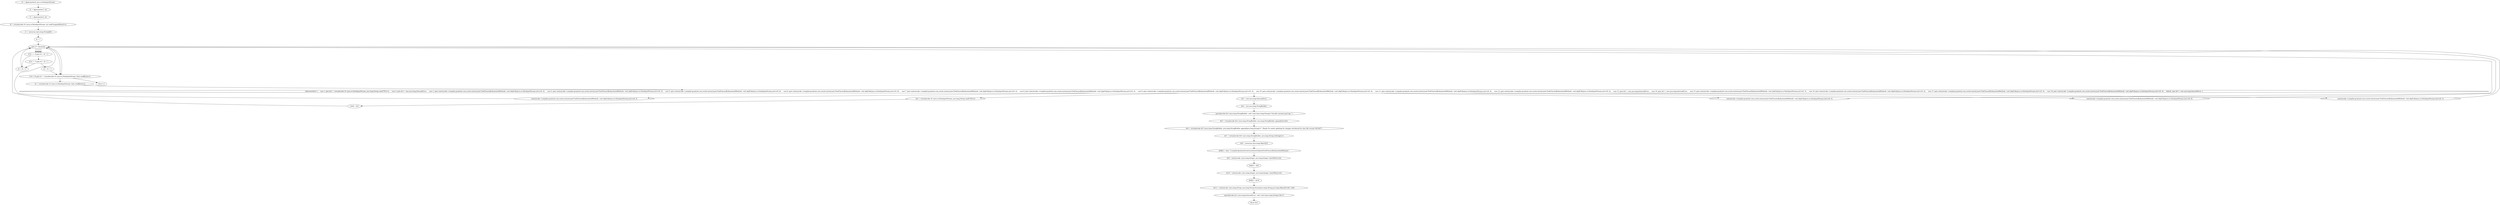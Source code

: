 digraph "unitGraph" {
    "r0 := @parameter0: java.io.DataInputStream"
    "i2 := @parameter1: int"
    "i3 := @parameter2: int"
    "i0 = virtualinvoke r0.<java.io.DataInputStream: int readUnsignedShort()>()"
    "r1 = newarray (java.lang.String)[i0]"
    "i4 = 1"
    "goto [?= (branch)]"
    "b1 = virtualinvoke r0.<java.io.DataInputStream: byte readByte()>()"
    "tableswitch(b1) {     case 1: goto $r2 = virtualinvoke r0.<java.io.DataInputStream: java.lang.String readUTF()>();     case 2: goto $r3 = new java.lang.InternalError;     case 3: goto staticinvoke <compiler.graalunit.com.oracle.mxtool.junit.FindClassesByAnnotatedMethods: void skipFully(java.io.DataInputStream,int)>(r0, 4);     case 4: goto staticinvoke <compiler.graalunit.com.oracle.mxtool.junit.FindClassesByAnnotatedMethods: void skipFully(java.io.DataInputStream,int)>(r0, 4);     case 5: goto staticinvoke <compiler.graalunit.com.oracle.mxtool.junit.FindClassesByAnnotatedMethods: void skipFully(java.io.DataInputStream,int)>(r0, 8);     case 6: goto staticinvoke <compiler.graalunit.com.oracle.mxtool.junit.FindClassesByAnnotatedMethods: void skipFully(java.io.DataInputStream,int)>(r0, 8);     case 7: goto staticinvoke <compiler.graalunit.com.oracle.mxtool.junit.FindClassesByAnnotatedMethods: void skipFully(java.io.DataInputStream,int)>(r0, 2);     case 8: goto staticinvoke <compiler.graalunit.com.oracle.mxtool.junit.FindClassesByAnnotatedMethods: void skipFully(java.io.DataInputStream,int)>(r0, 2);     case 9: goto staticinvoke <compiler.graalunit.com.oracle.mxtool.junit.FindClassesByAnnotatedMethods: void skipFully(java.io.DataInputStream,int)>(r0, 4);     case 10: goto staticinvoke <compiler.graalunit.com.oracle.mxtool.junit.FindClassesByAnnotatedMethods: void skipFully(java.io.DataInputStream,int)>(r0, 4);     case 11: goto staticinvoke <compiler.graalunit.com.oracle.mxtool.junit.FindClassesByAnnotatedMethods: void skipFully(java.io.DataInputStream,int)>(r0, 4);     case 12: goto staticinvoke <compiler.graalunit.com.oracle.mxtool.junit.FindClassesByAnnotatedMethods: void skipFully(java.io.DataInputStream,int)>(r0, 4);     case 13: goto $r3 = new java.lang.InternalError;     case 14: goto $r3 = new java.lang.InternalError;     case 15: goto staticinvoke <compiler.graalunit.com.oracle.mxtool.junit.FindClassesByAnnotatedMethods: void skipFully(java.io.DataInputStream,int)>(r0, 3);     case 16: goto staticinvoke <compiler.graalunit.com.oracle.mxtool.junit.FindClassesByAnnotatedMethods: void skipFully(java.io.DataInputStream,int)>(r0, 2);     case 17: goto staticinvoke <compiler.graalunit.com.oracle.mxtool.junit.FindClassesByAnnotatedMethods: void skipFully(java.io.DataInputStream,int)>(r0, 4);     case 18: goto staticinvoke <compiler.graalunit.com.oracle.mxtool.junit.FindClassesByAnnotatedMethods: void skipFully(java.io.DataInputStream,int)>(r0, 4);     default: goto $r3 = new java.lang.InternalError; }"
    "staticinvoke <compiler.graalunit.com.oracle.mxtool.junit.FindClassesByAnnotatedMethods: void skipFully(java.io.DataInputStream,int)>(r0, 2)"
    "staticinvoke <compiler.graalunit.com.oracle.mxtool.junit.FindClassesByAnnotatedMethods: void skipFully(java.io.DataInputStream,int)>(r0, 4)"
    "staticinvoke <compiler.graalunit.com.oracle.mxtool.junit.FindClassesByAnnotatedMethods: void skipFully(java.io.DataInputStream,int)>(r0, 8)"
    "$r2 = virtualinvoke r0.<java.io.DataInputStream: java.lang.String readUTF()>()"
    "r1[i4] = $r2"
    "staticinvoke <compiler.graalunit.com.oracle.mxtool.junit.FindClassesByAnnotatedMethods: void skipFully(java.io.DataInputStream,int)>(r0, 3)"
    "$r3 = new java.lang.InternalError"
    "$r4 = new java.lang.StringBuilder"
    "specialinvoke $r4.<java.lang.StringBuilder: void <init>(java.lang.String)>(\"Invalid constant pool tag: \")"
    "$r5 = virtualinvoke $r4.<java.lang.StringBuilder: java.lang.StringBuilder append(int)>(b1)"
    "$r6 = virtualinvoke $r5.<java.lang.StringBuilder: java.lang.StringBuilder append(java.lang.String)>(\". Maybe %s needs updating for changes introduced by class file version %d.%d?\")"
    "$r7 = virtualinvoke $r6.<java.lang.StringBuilder: java.lang.String toString()>()"
    "$r8 = newarray (java.lang.Object)[3]"
    "$r8[0] = class \"Lcompiler/graalunit/com/oracle/mxtool/junit/FindClassesByAnnotatedMethods;\""
    "$r9 = staticinvoke <java.lang.Integer: java.lang.Integer valueOf(int)>(i2)"
    "$r8[1] = $r9"
    "$r10 = staticinvoke <java.lang.Integer: java.lang.Integer valueOf(int)>(i3)"
    "$r8[2] = $r10"
    "$r11 = staticinvoke <java.lang.String: java.lang.String format(java.lang.String,java.lang.Object[])>($r7, $r8)"
    "specialinvoke $r3.<java.lang.InternalError: void <init>(java.lang.String)>($r11)"
    "throw $r3"
    "if b1 == 6 goto i4 = i4 + 2"
    "if b1 != 5 goto i4 = i4 + 1"
    "i4 = i4 + 2"
    "i4 = i4 + 1"
    "if i4 < i0 goto b1 = virtualinvoke r0.<java.io.DataInputStream: byte readByte()>()"
    "return r1"
    "r0 := @parameter0: java.io.DataInputStream"->"i2 := @parameter1: int";
    "i2 := @parameter1: int"->"i3 := @parameter2: int";
    "i3 := @parameter2: int"->"i0 = virtualinvoke r0.<java.io.DataInputStream: int readUnsignedShort()>()";
    "i0 = virtualinvoke r0.<java.io.DataInputStream: int readUnsignedShort()>()"->"r1 = newarray (java.lang.String)[i0]";
    "r1 = newarray (java.lang.String)[i0]"->"i4 = 1";
    "i4 = 1"->"goto [?= (branch)]";
    "goto [?= (branch)]"->"if i4 < i0 goto b1 = virtualinvoke r0.<java.io.DataInputStream: byte readByte()>()";
    "b1 = virtualinvoke r0.<java.io.DataInputStream: byte readByte()>()"->"tableswitch(b1) {     case 1: goto $r2 = virtualinvoke r0.<java.io.DataInputStream: java.lang.String readUTF()>();     case 2: goto $r3 = new java.lang.InternalError;     case 3: goto staticinvoke <compiler.graalunit.com.oracle.mxtool.junit.FindClassesByAnnotatedMethods: void skipFully(java.io.DataInputStream,int)>(r0, 4);     case 4: goto staticinvoke <compiler.graalunit.com.oracle.mxtool.junit.FindClassesByAnnotatedMethods: void skipFully(java.io.DataInputStream,int)>(r0, 4);     case 5: goto staticinvoke <compiler.graalunit.com.oracle.mxtool.junit.FindClassesByAnnotatedMethods: void skipFully(java.io.DataInputStream,int)>(r0, 8);     case 6: goto staticinvoke <compiler.graalunit.com.oracle.mxtool.junit.FindClassesByAnnotatedMethods: void skipFully(java.io.DataInputStream,int)>(r0, 8);     case 7: goto staticinvoke <compiler.graalunit.com.oracle.mxtool.junit.FindClassesByAnnotatedMethods: void skipFully(java.io.DataInputStream,int)>(r0, 2);     case 8: goto staticinvoke <compiler.graalunit.com.oracle.mxtool.junit.FindClassesByAnnotatedMethods: void skipFully(java.io.DataInputStream,int)>(r0, 2);     case 9: goto staticinvoke <compiler.graalunit.com.oracle.mxtool.junit.FindClassesByAnnotatedMethods: void skipFully(java.io.DataInputStream,int)>(r0, 4);     case 10: goto staticinvoke <compiler.graalunit.com.oracle.mxtool.junit.FindClassesByAnnotatedMethods: void skipFully(java.io.DataInputStream,int)>(r0, 4);     case 11: goto staticinvoke <compiler.graalunit.com.oracle.mxtool.junit.FindClassesByAnnotatedMethods: void skipFully(java.io.DataInputStream,int)>(r0, 4);     case 12: goto staticinvoke <compiler.graalunit.com.oracle.mxtool.junit.FindClassesByAnnotatedMethods: void skipFully(java.io.DataInputStream,int)>(r0, 4);     case 13: goto $r3 = new java.lang.InternalError;     case 14: goto $r3 = new java.lang.InternalError;     case 15: goto staticinvoke <compiler.graalunit.com.oracle.mxtool.junit.FindClassesByAnnotatedMethods: void skipFully(java.io.DataInputStream,int)>(r0, 3);     case 16: goto staticinvoke <compiler.graalunit.com.oracle.mxtool.junit.FindClassesByAnnotatedMethods: void skipFully(java.io.DataInputStream,int)>(r0, 2);     case 17: goto staticinvoke <compiler.graalunit.com.oracle.mxtool.junit.FindClassesByAnnotatedMethods: void skipFully(java.io.DataInputStream,int)>(r0, 4);     case 18: goto staticinvoke <compiler.graalunit.com.oracle.mxtool.junit.FindClassesByAnnotatedMethods: void skipFully(java.io.DataInputStream,int)>(r0, 4);     default: goto $r3 = new java.lang.InternalError; }";
    "tableswitch(b1) {     case 1: goto $r2 = virtualinvoke r0.<java.io.DataInputStream: java.lang.String readUTF()>();     case 2: goto $r3 = new java.lang.InternalError;     case 3: goto staticinvoke <compiler.graalunit.com.oracle.mxtool.junit.FindClassesByAnnotatedMethods: void skipFully(java.io.DataInputStream,int)>(r0, 4);     case 4: goto staticinvoke <compiler.graalunit.com.oracle.mxtool.junit.FindClassesByAnnotatedMethods: void skipFully(java.io.DataInputStream,int)>(r0, 4);     case 5: goto staticinvoke <compiler.graalunit.com.oracle.mxtool.junit.FindClassesByAnnotatedMethods: void skipFully(java.io.DataInputStream,int)>(r0, 8);     case 6: goto staticinvoke <compiler.graalunit.com.oracle.mxtool.junit.FindClassesByAnnotatedMethods: void skipFully(java.io.DataInputStream,int)>(r0, 8);     case 7: goto staticinvoke <compiler.graalunit.com.oracle.mxtool.junit.FindClassesByAnnotatedMethods: void skipFully(java.io.DataInputStream,int)>(r0, 2);     case 8: goto staticinvoke <compiler.graalunit.com.oracle.mxtool.junit.FindClassesByAnnotatedMethods: void skipFully(java.io.DataInputStream,int)>(r0, 2);     case 9: goto staticinvoke <compiler.graalunit.com.oracle.mxtool.junit.FindClassesByAnnotatedMethods: void skipFully(java.io.DataInputStream,int)>(r0, 4);     case 10: goto staticinvoke <compiler.graalunit.com.oracle.mxtool.junit.FindClassesByAnnotatedMethods: void skipFully(java.io.DataInputStream,int)>(r0, 4);     case 11: goto staticinvoke <compiler.graalunit.com.oracle.mxtool.junit.FindClassesByAnnotatedMethods: void skipFully(java.io.DataInputStream,int)>(r0, 4);     case 12: goto staticinvoke <compiler.graalunit.com.oracle.mxtool.junit.FindClassesByAnnotatedMethods: void skipFully(java.io.DataInputStream,int)>(r0, 4);     case 13: goto $r3 = new java.lang.InternalError;     case 14: goto $r3 = new java.lang.InternalError;     case 15: goto staticinvoke <compiler.graalunit.com.oracle.mxtool.junit.FindClassesByAnnotatedMethods: void skipFully(java.io.DataInputStream,int)>(r0, 3);     case 16: goto staticinvoke <compiler.graalunit.com.oracle.mxtool.junit.FindClassesByAnnotatedMethods: void skipFully(java.io.DataInputStream,int)>(r0, 2);     case 17: goto staticinvoke <compiler.graalunit.com.oracle.mxtool.junit.FindClassesByAnnotatedMethods: void skipFully(java.io.DataInputStream,int)>(r0, 4);     case 18: goto staticinvoke <compiler.graalunit.com.oracle.mxtool.junit.FindClassesByAnnotatedMethods: void skipFully(java.io.DataInputStream,int)>(r0, 4);     default: goto $r3 = new java.lang.InternalError; }"->"$r2 = virtualinvoke r0.<java.io.DataInputStream: java.lang.String readUTF()>()";
    "tableswitch(b1) {     case 1: goto $r2 = virtualinvoke r0.<java.io.DataInputStream: java.lang.String readUTF()>();     case 2: goto $r3 = new java.lang.InternalError;     case 3: goto staticinvoke <compiler.graalunit.com.oracle.mxtool.junit.FindClassesByAnnotatedMethods: void skipFully(java.io.DataInputStream,int)>(r0, 4);     case 4: goto staticinvoke <compiler.graalunit.com.oracle.mxtool.junit.FindClassesByAnnotatedMethods: void skipFully(java.io.DataInputStream,int)>(r0, 4);     case 5: goto staticinvoke <compiler.graalunit.com.oracle.mxtool.junit.FindClassesByAnnotatedMethods: void skipFully(java.io.DataInputStream,int)>(r0, 8);     case 6: goto staticinvoke <compiler.graalunit.com.oracle.mxtool.junit.FindClassesByAnnotatedMethods: void skipFully(java.io.DataInputStream,int)>(r0, 8);     case 7: goto staticinvoke <compiler.graalunit.com.oracle.mxtool.junit.FindClassesByAnnotatedMethods: void skipFully(java.io.DataInputStream,int)>(r0, 2);     case 8: goto staticinvoke <compiler.graalunit.com.oracle.mxtool.junit.FindClassesByAnnotatedMethods: void skipFully(java.io.DataInputStream,int)>(r0, 2);     case 9: goto staticinvoke <compiler.graalunit.com.oracle.mxtool.junit.FindClassesByAnnotatedMethods: void skipFully(java.io.DataInputStream,int)>(r0, 4);     case 10: goto staticinvoke <compiler.graalunit.com.oracle.mxtool.junit.FindClassesByAnnotatedMethods: void skipFully(java.io.DataInputStream,int)>(r0, 4);     case 11: goto staticinvoke <compiler.graalunit.com.oracle.mxtool.junit.FindClassesByAnnotatedMethods: void skipFully(java.io.DataInputStream,int)>(r0, 4);     case 12: goto staticinvoke <compiler.graalunit.com.oracle.mxtool.junit.FindClassesByAnnotatedMethods: void skipFully(java.io.DataInputStream,int)>(r0, 4);     case 13: goto $r3 = new java.lang.InternalError;     case 14: goto $r3 = new java.lang.InternalError;     case 15: goto staticinvoke <compiler.graalunit.com.oracle.mxtool.junit.FindClassesByAnnotatedMethods: void skipFully(java.io.DataInputStream,int)>(r0, 3);     case 16: goto staticinvoke <compiler.graalunit.com.oracle.mxtool.junit.FindClassesByAnnotatedMethods: void skipFully(java.io.DataInputStream,int)>(r0, 2);     case 17: goto staticinvoke <compiler.graalunit.com.oracle.mxtool.junit.FindClassesByAnnotatedMethods: void skipFully(java.io.DataInputStream,int)>(r0, 4);     case 18: goto staticinvoke <compiler.graalunit.com.oracle.mxtool.junit.FindClassesByAnnotatedMethods: void skipFully(java.io.DataInputStream,int)>(r0, 4);     default: goto $r3 = new java.lang.InternalError; }"->"$r3 = new java.lang.InternalError";
    "tableswitch(b1) {     case 1: goto $r2 = virtualinvoke r0.<java.io.DataInputStream: java.lang.String readUTF()>();     case 2: goto $r3 = new java.lang.InternalError;     case 3: goto staticinvoke <compiler.graalunit.com.oracle.mxtool.junit.FindClassesByAnnotatedMethods: void skipFully(java.io.DataInputStream,int)>(r0, 4);     case 4: goto staticinvoke <compiler.graalunit.com.oracle.mxtool.junit.FindClassesByAnnotatedMethods: void skipFully(java.io.DataInputStream,int)>(r0, 4);     case 5: goto staticinvoke <compiler.graalunit.com.oracle.mxtool.junit.FindClassesByAnnotatedMethods: void skipFully(java.io.DataInputStream,int)>(r0, 8);     case 6: goto staticinvoke <compiler.graalunit.com.oracle.mxtool.junit.FindClassesByAnnotatedMethods: void skipFully(java.io.DataInputStream,int)>(r0, 8);     case 7: goto staticinvoke <compiler.graalunit.com.oracle.mxtool.junit.FindClassesByAnnotatedMethods: void skipFully(java.io.DataInputStream,int)>(r0, 2);     case 8: goto staticinvoke <compiler.graalunit.com.oracle.mxtool.junit.FindClassesByAnnotatedMethods: void skipFully(java.io.DataInputStream,int)>(r0, 2);     case 9: goto staticinvoke <compiler.graalunit.com.oracle.mxtool.junit.FindClassesByAnnotatedMethods: void skipFully(java.io.DataInputStream,int)>(r0, 4);     case 10: goto staticinvoke <compiler.graalunit.com.oracle.mxtool.junit.FindClassesByAnnotatedMethods: void skipFully(java.io.DataInputStream,int)>(r0, 4);     case 11: goto staticinvoke <compiler.graalunit.com.oracle.mxtool.junit.FindClassesByAnnotatedMethods: void skipFully(java.io.DataInputStream,int)>(r0, 4);     case 12: goto staticinvoke <compiler.graalunit.com.oracle.mxtool.junit.FindClassesByAnnotatedMethods: void skipFully(java.io.DataInputStream,int)>(r0, 4);     case 13: goto $r3 = new java.lang.InternalError;     case 14: goto $r3 = new java.lang.InternalError;     case 15: goto staticinvoke <compiler.graalunit.com.oracle.mxtool.junit.FindClassesByAnnotatedMethods: void skipFully(java.io.DataInputStream,int)>(r0, 3);     case 16: goto staticinvoke <compiler.graalunit.com.oracle.mxtool.junit.FindClassesByAnnotatedMethods: void skipFully(java.io.DataInputStream,int)>(r0, 2);     case 17: goto staticinvoke <compiler.graalunit.com.oracle.mxtool.junit.FindClassesByAnnotatedMethods: void skipFully(java.io.DataInputStream,int)>(r0, 4);     case 18: goto staticinvoke <compiler.graalunit.com.oracle.mxtool.junit.FindClassesByAnnotatedMethods: void skipFully(java.io.DataInputStream,int)>(r0, 4);     default: goto $r3 = new java.lang.InternalError; }"->"staticinvoke <compiler.graalunit.com.oracle.mxtool.junit.FindClassesByAnnotatedMethods: void skipFully(java.io.DataInputStream,int)>(r0, 4)";
    "tableswitch(b1) {     case 1: goto $r2 = virtualinvoke r0.<java.io.DataInputStream: java.lang.String readUTF()>();     case 2: goto $r3 = new java.lang.InternalError;     case 3: goto staticinvoke <compiler.graalunit.com.oracle.mxtool.junit.FindClassesByAnnotatedMethods: void skipFully(java.io.DataInputStream,int)>(r0, 4);     case 4: goto staticinvoke <compiler.graalunit.com.oracle.mxtool.junit.FindClassesByAnnotatedMethods: void skipFully(java.io.DataInputStream,int)>(r0, 4);     case 5: goto staticinvoke <compiler.graalunit.com.oracle.mxtool.junit.FindClassesByAnnotatedMethods: void skipFully(java.io.DataInputStream,int)>(r0, 8);     case 6: goto staticinvoke <compiler.graalunit.com.oracle.mxtool.junit.FindClassesByAnnotatedMethods: void skipFully(java.io.DataInputStream,int)>(r0, 8);     case 7: goto staticinvoke <compiler.graalunit.com.oracle.mxtool.junit.FindClassesByAnnotatedMethods: void skipFully(java.io.DataInputStream,int)>(r0, 2);     case 8: goto staticinvoke <compiler.graalunit.com.oracle.mxtool.junit.FindClassesByAnnotatedMethods: void skipFully(java.io.DataInputStream,int)>(r0, 2);     case 9: goto staticinvoke <compiler.graalunit.com.oracle.mxtool.junit.FindClassesByAnnotatedMethods: void skipFully(java.io.DataInputStream,int)>(r0, 4);     case 10: goto staticinvoke <compiler.graalunit.com.oracle.mxtool.junit.FindClassesByAnnotatedMethods: void skipFully(java.io.DataInputStream,int)>(r0, 4);     case 11: goto staticinvoke <compiler.graalunit.com.oracle.mxtool.junit.FindClassesByAnnotatedMethods: void skipFully(java.io.DataInputStream,int)>(r0, 4);     case 12: goto staticinvoke <compiler.graalunit.com.oracle.mxtool.junit.FindClassesByAnnotatedMethods: void skipFully(java.io.DataInputStream,int)>(r0, 4);     case 13: goto $r3 = new java.lang.InternalError;     case 14: goto $r3 = new java.lang.InternalError;     case 15: goto staticinvoke <compiler.graalunit.com.oracle.mxtool.junit.FindClassesByAnnotatedMethods: void skipFully(java.io.DataInputStream,int)>(r0, 3);     case 16: goto staticinvoke <compiler.graalunit.com.oracle.mxtool.junit.FindClassesByAnnotatedMethods: void skipFully(java.io.DataInputStream,int)>(r0, 2);     case 17: goto staticinvoke <compiler.graalunit.com.oracle.mxtool.junit.FindClassesByAnnotatedMethods: void skipFully(java.io.DataInputStream,int)>(r0, 4);     case 18: goto staticinvoke <compiler.graalunit.com.oracle.mxtool.junit.FindClassesByAnnotatedMethods: void skipFully(java.io.DataInputStream,int)>(r0, 4);     default: goto $r3 = new java.lang.InternalError; }"->"staticinvoke <compiler.graalunit.com.oracle.mxtool.junit.FindClassesByAnnotatedMethods: void skipFully(java.io.DataInputStream,int)>(r0, 8)";
    "tableswitch(b1) {     case 1: goto $r2 = virtualinvoke r0.<java.io.DataInputStream: java.lang.String readUTF()>();     case 2: goto $r3 = new java.lang.InternalError;     case 3: goto staticinvoke <compiler.graalunit.com.oracle.mxtool.junit.FindClassesByAnnotatedMethods: void skipFully(java.io.DataInputStream,int)>(r0, 4);     case 4: goto staticinvoke <compiler.graalunit.com.oracle.mxtool.junit.FindClassesByAnnotatedMethods: void skipFully(java.io.DataInputStream,int)>(r0, 4);     case 5: goto staticinvoke <compiler.graalunit.com.oracle.mxtool.junit.FindClassesByAnnotatedMethods: void skipFully(java.io.DataInputStream,int)>(r0, 8);     case 6: goto staticinvoke <compiler.graalunit.com.oracle.mxtool.junit.FindClassesByAnnotatedMethods: void skipFully(java.io.DataInputStream,int)>(r0, 8);     case 7: goto staticinvoke <compiler.graalunit.com.oracle.mxtool.junit.FindClassesByAnnotatedMethods: void skipFully(java.io.DataInputStream,int)>(r0, 2);     case 8: goto staticinvoke <compiler.graalunit.com.oracle.mxtool.junit.FindClassesByAnnotatedMethods: void skipFully(java.io.DataInputStream,int)>(r0, 2);     case 9: goto staticinvoke <compiler.graalunit.com.oracle.mxtool.junit.FindClassesByAnnotatedMethods: void skipFully(java.io.DataInputStream,int)>(r0, 4);     case 10: goto staticinvoke <compiler.graalunit.com.oracle.mxtool.junit.FindClassesByAnnotatedMethods: void skipFully(java.io.DataInputStream,int)>(r0, 4);     case 11: goto staticinvoke <compiler.graalunit.com.oracle.mxtool.junit.FindClassesByAnnotatedMethods: void skipFully(java.io.DataInputStream,int)>(r0, 4);     case 12: goto staticinvoke <compiler.graalunit.com.oracle.mxtool.junit.FindClassesByAnnotatedMethods: void skipFully(java.io.DataInputStream,int)>(r0, 4);     case 13: goto $r3 = new java.lang.InternalError;     case 14: goto $r3 = new java.lang.InternalError;     case 15: goto staticinvoke <compiler.graalunit.com.oracle.mxtool.junit.FindClassesByAnnotatedMethods: void skipFully(java.io.DataInputStream,int)>(r0, 3);     case 16: goto staticinvoke <compiler.graalunit.com.oracle.mxtool.junit.FindClassesByAnnotatedMethods: void skipFully(java.io.DataInputStream,int)>(r0, 2);     case 17: goto staticinvoke <compiler.graalunit.com.oracle.mxtool.junit.FindClassesByAnnotatedMethods: void skipFully(java.io.DataInputStream,int)>(r0, 4);     case 18: goto staticinvoke <compiler.graalunit.com.oracle.mxtool.junit.FindClassesByAnnotatedMethods: void skipFully(java.io.DataInputStream,int)>(r0, 4);     default: goto $r3 = new java.lang.InternalError; }"->"staticinvoke <compiler.graalunit.com.oracle.mxtool.junit.FindClassesByAnnotatedMethods: void skipFully(java.io.DataInputStream,int)>(r0, 2)";
    "tableswitch(b1) {     case 1: goto $r2 = virtualinvoke r0.<java.io.DataInputStream: java.lang.String readUTF()>();     case 2: goto $r3 = new java.lang.InternalError;     case 3: goto staticinvoke <compiler.graalunit.com.oracle.mxtool.junit.FindClassesByAnnotatedMethods: void skipFully(java.io.DataInputStream,int)>(r0, 4);     case 4: goto staticinvoke <compiler.graalunit.com.oracle.mxtool.junit.FindClassesByAnnotatedMethods: void skipFully(java.io.DataInputStream,int)>(r0, 4);     case 5: goto staticinvoke <compiler.graalunit.com.oracle.mxtool.junit.FindClassesByAnnotatedMethods: void skipFully(java.io.DataInputStream,int)>(r0, 8);     case 6: goto staticinvoke <compiler.graalunit.com.oracle.mxtool.junit.FindClassesByAnnotatedMethods: void skipFully(java.io.DataInputStream,int)>(r0, 8);     case 7: goto staticinvoke <compiler.graalunit.com.oracle.mxtool.junit.FindClassesByAnnotatedMethods: void skipFully(java.io.DataInputStream,int)>(r0, 2);     case 8: goto staticinvoke <compiler.graalunit.com.oracle.mxtool.junit.FindClassesByAnnotatedMethods: void skipFully(java.io.DataInputStream,int)>(r0, 2);     case 9: goto staticinvoke <compiler.graalunit.com.oracle.mxtool.junit.FindClassesByAnnotatedMethods: void skipFully(java.io.DataInputStream,int)>(r0, 4);     case 10: goto staticinvoke <compiler.graalunit.com.oracle.mxtool.junit.FindClassesByAnnotatedMethods: void skipFully(java.io.DataInputStream,int)>(r0, 4);     case 11: goto staticinvoke <compiler.graalunit.com.oracle.mxtool.junit.FindClassesByAnnotatedMethods: void skipFully(java.io.DataInputStream,int)>(r0, 4);     case 12: goto staticinvoke <compiler.graalunit.com.oracle.mxtool.junit.FindClassesByAnnotatedMethods: void skipFully(java.io.DataInputStream,int)>(r0, 4);     case 13: goto $r3 = new java.lang.InternalError;     case 14: goto $r3 = new java.lang.InternalError;     case 15: goto staticinvoke <compiler.graalunit.com.oracle.mxtool.junit.FindClassesByAnnotatedMethods: void skipFully(java.io.DataInputStream,int)>(r0, 3);     case 16: goto staticinvoke <compiler.graalunit.com.oracle.mxtool.junit.FindClassesByAnnotatedMethods: void skipFully(java.io.DataInputStream,int)>(r0, 2);     case 17: goto staticinvoke <compiler.graalunit.com.oracle.mxtool.junit.FindClassesByAnnotatedMethods: void skipFully(java.io.DataInputStream,int)>(r0, 4);     case 18: goto staticinvoke <compiler.graalunit.com.oracle.mxtool.junit.FindClassesByAnnotatedMethods: void skipFully(java.io.DataInputStream,int)>(r0, 4);     default: goto $r3 = new java.lang.InternalError; }"->"staticinvoke <compiler.graalunit.com.oracle.mxtool.junit.FindClassesByAnnotatedMethods: void skipFully(java.io.DataInputStream,int)>(r0, 3)";
    "staticinvoke <compiler.graalunit.com.oracle.mxtool.junit.FindClassesByAnnotatedMethods: void skipFully(java.io.DataInputStream,int)>(r0, 2)"->"goto [?= (branch)]";
    "goto [?= (branch)]"->"if b1 == 6 goto i4 = i4 + 2";
    "staticinvoke <compiler.graalunit.com.oracle.mxtool.junit.FindClassesByAnnotatedMethods: void skipFully(java.io.DataInputStream,int)>(r0, 4)"->"goto [?= (branch)]";
    "goto [?= (branch)]"->"if b1 == 6 goto i4 = i4 + 2";
    "staticinvoke <compiler.graalunit.com.oracle.mxtool.junit.FindClassesByAnnotatedMethods: void skipFully(java.io.DataInputStream,int)>(r0, 8)"->"goto [?= (branch)]";
    "goto [?= (branch)]"->"if b1 == 6 goto i4 = i4 + 2";
    "$r2 = virtualinvoke r0.<java.io.DataInputStream: java.lang.String readUTF()>()"->"r1[i4] = $r2";
    "r1[i4] = $r2"->"goto [?= (branch)]";
    "goto [?= (branch)]"->"if b1 == 6 goto i4 = i4 + 2";
    "staticinvoke <compiler.graalunit.com.oracle.mxtool.junit.FindClassesByAnnotatedMethods: void skipFully(java.io.DataInputStream,int)>(r0, 3)"->"goto [?= (branch)]";
    "goto [?= (branch)]"->"if b1 == 6 goto i4 = i4 + 2";
    "$r3 = new java.lang.InternalError"->"$r4 = new java.lang.StringBuilder";
    "$r4 = new java.lang.StringBuilder"->"specialinvoke $r4.<java.lang.StringBuilder: void <init>(java.lang.String)>(\"Invalid constant pool tag: \")";
    "specialinvoke $r4.<java.lang.StringBuilder: void <init>(java.lang.String)>(\"Invalid constant pool tag: \")"->"$r5 = virtualinvoke $r4.<java.lang.StringBuilder: java.lang.StringBuilder append(int)>(b1)";
    "$r5 = virtualinvoke $r4.<java.lang.StringBuilder: java.lang.StringBuilder append(int)>(b1)"->"$r6 = virtualinvoke $r5.<java.lang.StringBuilder: java.lang.StringBuilder append(java.lang.String)>(\". Maybe %s needs updating for changes introduced by class file version %d.%d?\")";
    "$r6 = virtualinvoke $r5.<java.lang.StringBuilder: java.lang.StringBuilder append(java.lang.String)>(\". Maybe %s needs updating for changes introduced by class file version %d.%d?\")"->"$r7 = virtualinvoke $r6.<java.lang.StringBuilder: java.lang.String toString()>()";
    "$r7 = virtualinvoke $r6.<java.lang.StringBuilder: java.lang.String toString()>()"->"$r8 = newarray (java.lang.Object)[3]";
    "$r8 = newarray (java.lang.Object)[3]"->"$r8[0] = class \"Lcompiler/graalunit/com/oracle/mxtool/junit/FindClassesByAnnotatedMethods;\"";
    "$r8[0] = class \"Lcompiler/graalunit/com/oracle/mxtool/junit/FindClassesByAnnotatedMethods;\""->"$r9 = staticinvoke <java.lang.Integer: java.lang.Integer valueOf(int)>(i2)";
    "$r9 = staticinvoke <java.lang.Integer: java.lang.Integer valueOf(int)>(i2)"->"$r8[1] = $r9";
    "$r8[1] = $r9"->"$r10 = staticinvoke <java.lang.Integer: java.lang.Integer valueOf(int)>(i3)";
    "$r10 = staticinvoke <java.lang.Integer: java.lang.Integer valueOf(int)>(i3)"->"$r8[2] = $r10";
    "$r8[2] = $r10"->"$r11 = staticinvoke <java.lang.String: java.lang.String format(java.lang.String,java.lang.Object[])>($r7, $r8)";
    "$r11 = staticinvoke <java.lang.String: java.lang.String format(java.lang.String,java.lang.Object[])>($r7, $r8)"->"specialinvoke $r3.<java.lang.InternalError: void <init>(java.lang.String)>($r11)";
    "specialinvoke $r3.<java.lang.InternalError: void <init>(java.lang.String)>($r11)"->"throw $r3";
    "if b1 == 6 goto i4 = i4 + 2"->"if b1 != 5 goto i4 = i4 + 1";
    "if b1 == 6 goto i4 = i4 + 2"->"i4 = i4 + 2";
    "if b1 != 5 goto i4 = i4 + 1"->"i4 = i4 + 2";
    "if b1 != 5 goto i4 = i4 + 1"->"i4 = i4 + 1";
    "i4 = i4 + 2"->"goto [?= (branch)]";
    "goto [?= (branch)]"->"if i4 < i0 goto b1 = virtualinvoke r0.<java.io.DataInputStream: byte readByte()>()";
    "i4 = i4 + 1"->"if i4 < i0 goto b1 = virtualinvoke r0.<java.io.DataInputStream: byte readByte()>()";
    "if i4 < i0 goto b1 = virtualinvoke r0.<java.io.DataInputStream: byte readByte()>()"->"return r1";
    "if i4 < i0 goto b1 = virtualinvoke r0.<java.io.DataInputStream: byte readByte()>()"->"b1 = virtualinvoke r0.<java.io.DataInputStream: byte readByte()>()";
}
